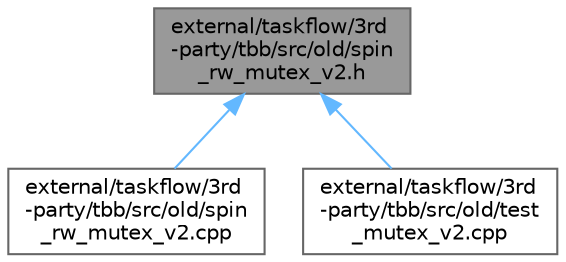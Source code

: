 digraph "external/taskflow/3rd-party/tbb/src/old/spin_rw_mutex_v2.h"
{
 // LATEX_PDF_SIZE
  bgcolor="transparent";
  edge [fontname=Helvetica,fontsize=10,labelfontname=Helvetica,labelfontsize=10];
  node [fontname=Helvetica,fontsize=10,shape=box,height=0.2,width=0.4];
  Node1 [id="Node000001",label="external/taskflow/3rd\l-party/tbb/src/old/spin\l_rw_mutex_v2.h",height=0.2,width=0.4,color="gray40", fillcolor="grey60", style="filled", fontcolor="black",tooltip=" "];
  Node1 -> Node2 [id="edge1_Node000001_Node000002",dir="back",color="steelblue1",style="solid",tooltip=" "];
  Node2 [id="Node000002",label="external/taskflow/3rd\l-party/tbb/src/old/spin\l_rw_mutex_v2.cpp",height=0.2,width=0.4,color="grey40", fillcolor="white", style="filled",URL="$spin__rw__mutex__v2_8cpp.html",tooltip=" "];
  Node1 -> Node3 [id="edge2_Node000001_Node000003",dir="back",color="steelblue1",style="solid",tooltip=" "];
  Node3 [id="Node000003",label="external/taskflow/3rd\l-party/tbb/src/old/test\l_mutex_v2.cpp",height=0.2,width=0.4,color="grey40", fillcolor="white", style="filled",URL="$test__mutex__v2_8cpp.html",tooltip=" "];
}
